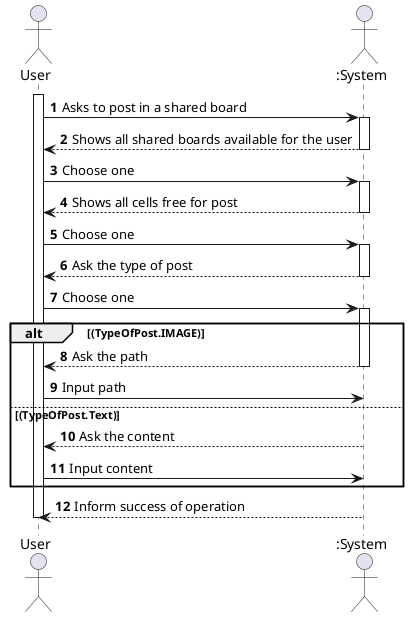 @startuml

autonumber
actor "User" as MNG
actor ":System" as SYS

activate MNG
MNG -> SYS : Asks to post in a shared board
activate SYS
SYS --> MNG : Shows all shared boards available for the user
deactivate SYS
MNG -> SYS : Choose one
activate SYS
SYS --> MNG : Shows all cells free for post
deactivate SYS
MNG -> SYS : Choose one
activate SYS
SYS --> MNG : Ask the type of post
deactivate SYS
MNG -> SYS : Choose one
alt (TypeOfPost.IMAGE)
activate SYS
SYS --> MNG : Ask the path
deactivate SYS
MNG -> SYS : Input path
else (TypeOfPost.Text)
SYS --> MNG : Ask the content
deactivate SYS
MNG -> SYS : Input content
end alt
activate SYS
SYS --> MNG : Inform success of operation
deactivate SYS
deactivate MNG

@enduml